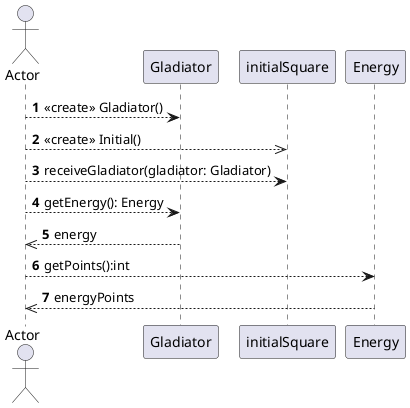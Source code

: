 @startuml
'https://plantuml.com/sequence-diagram

autonumber
actor Actor
Actor --> Gladiator: <<create>> Gladiator()
Actor -->> initialSquare: <<create>> Initial()
Actor --> initialSquare: receiveGladiator(gladiator: Gladiator)
Actor --> Gladiator: getEnergy(): Energy
Gladiator -->> Actor: energy
Actor --> Energy: getPoints():int
Energy -->> Actor: energyPoints
@enduml
